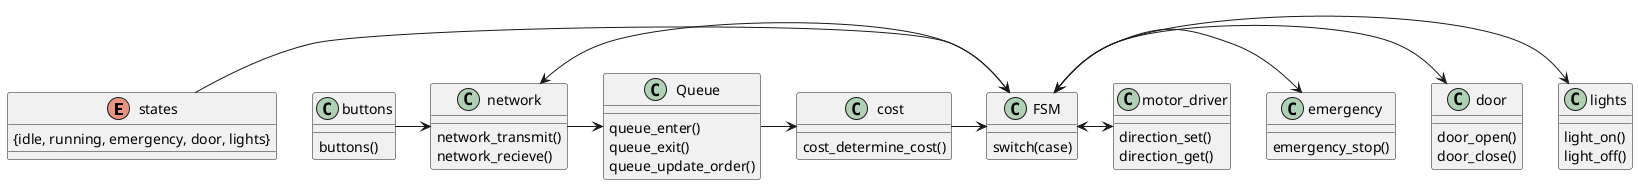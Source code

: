 @startuml

enum states{
{idle, running, emergency, door, lights}
}

class FSM{
switch(case)
}

class Queue{
queue_enter()
queue_exit()
queue_update_order()
}

class lights{
light_on()
light_off()
}

class cost{
cost_determine_cost()
}

class network{
network_transmit()
network_recieve()
}

class emergency{
emergency_stop()
}

class door{
door_open()
door_close()
}

class buttons{
buttons()
}

class motor_driver{
direction_set()
direction_get()

}

network <-> FSM

cost -> FSM
buttons -> network

FSM <-> lights
FSM <-> door
FSM <-> emergency
FSM <-> motor_driver
Queue -> cost
network -> Queue
states -> FSM


@enduml
